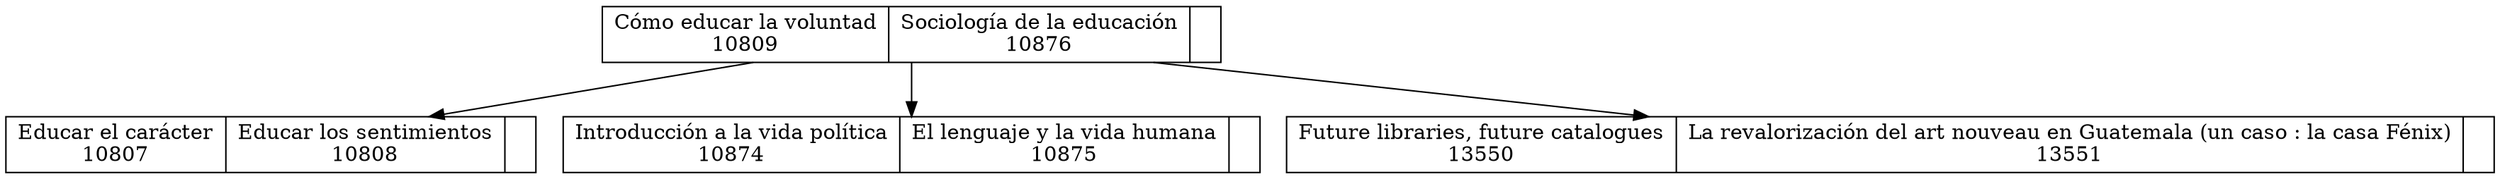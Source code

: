 digraph G {
 node [shape = record,height=.1];10809->10807;
10809->10874;
10809->13550;
10809[label = "<f0>Cómo educar la voluntad\n10809|<f1>Sociología de la educación\n10876|"];
10807[label = "<f0>Educar el carácter\n10807|<f1>Educar los sentimientos\n10808|"];
10874[label = "<f0>Introducción a la vida política\n10874|<f1>El lenguaje y la vida humana\n10875|"];
13550[label = "<f0>Future libraries, future catalogues\n13550|<f1>La revalorización del art nouveau en Guatemala (un caso : la casa Fénix)\n13551|"];
}